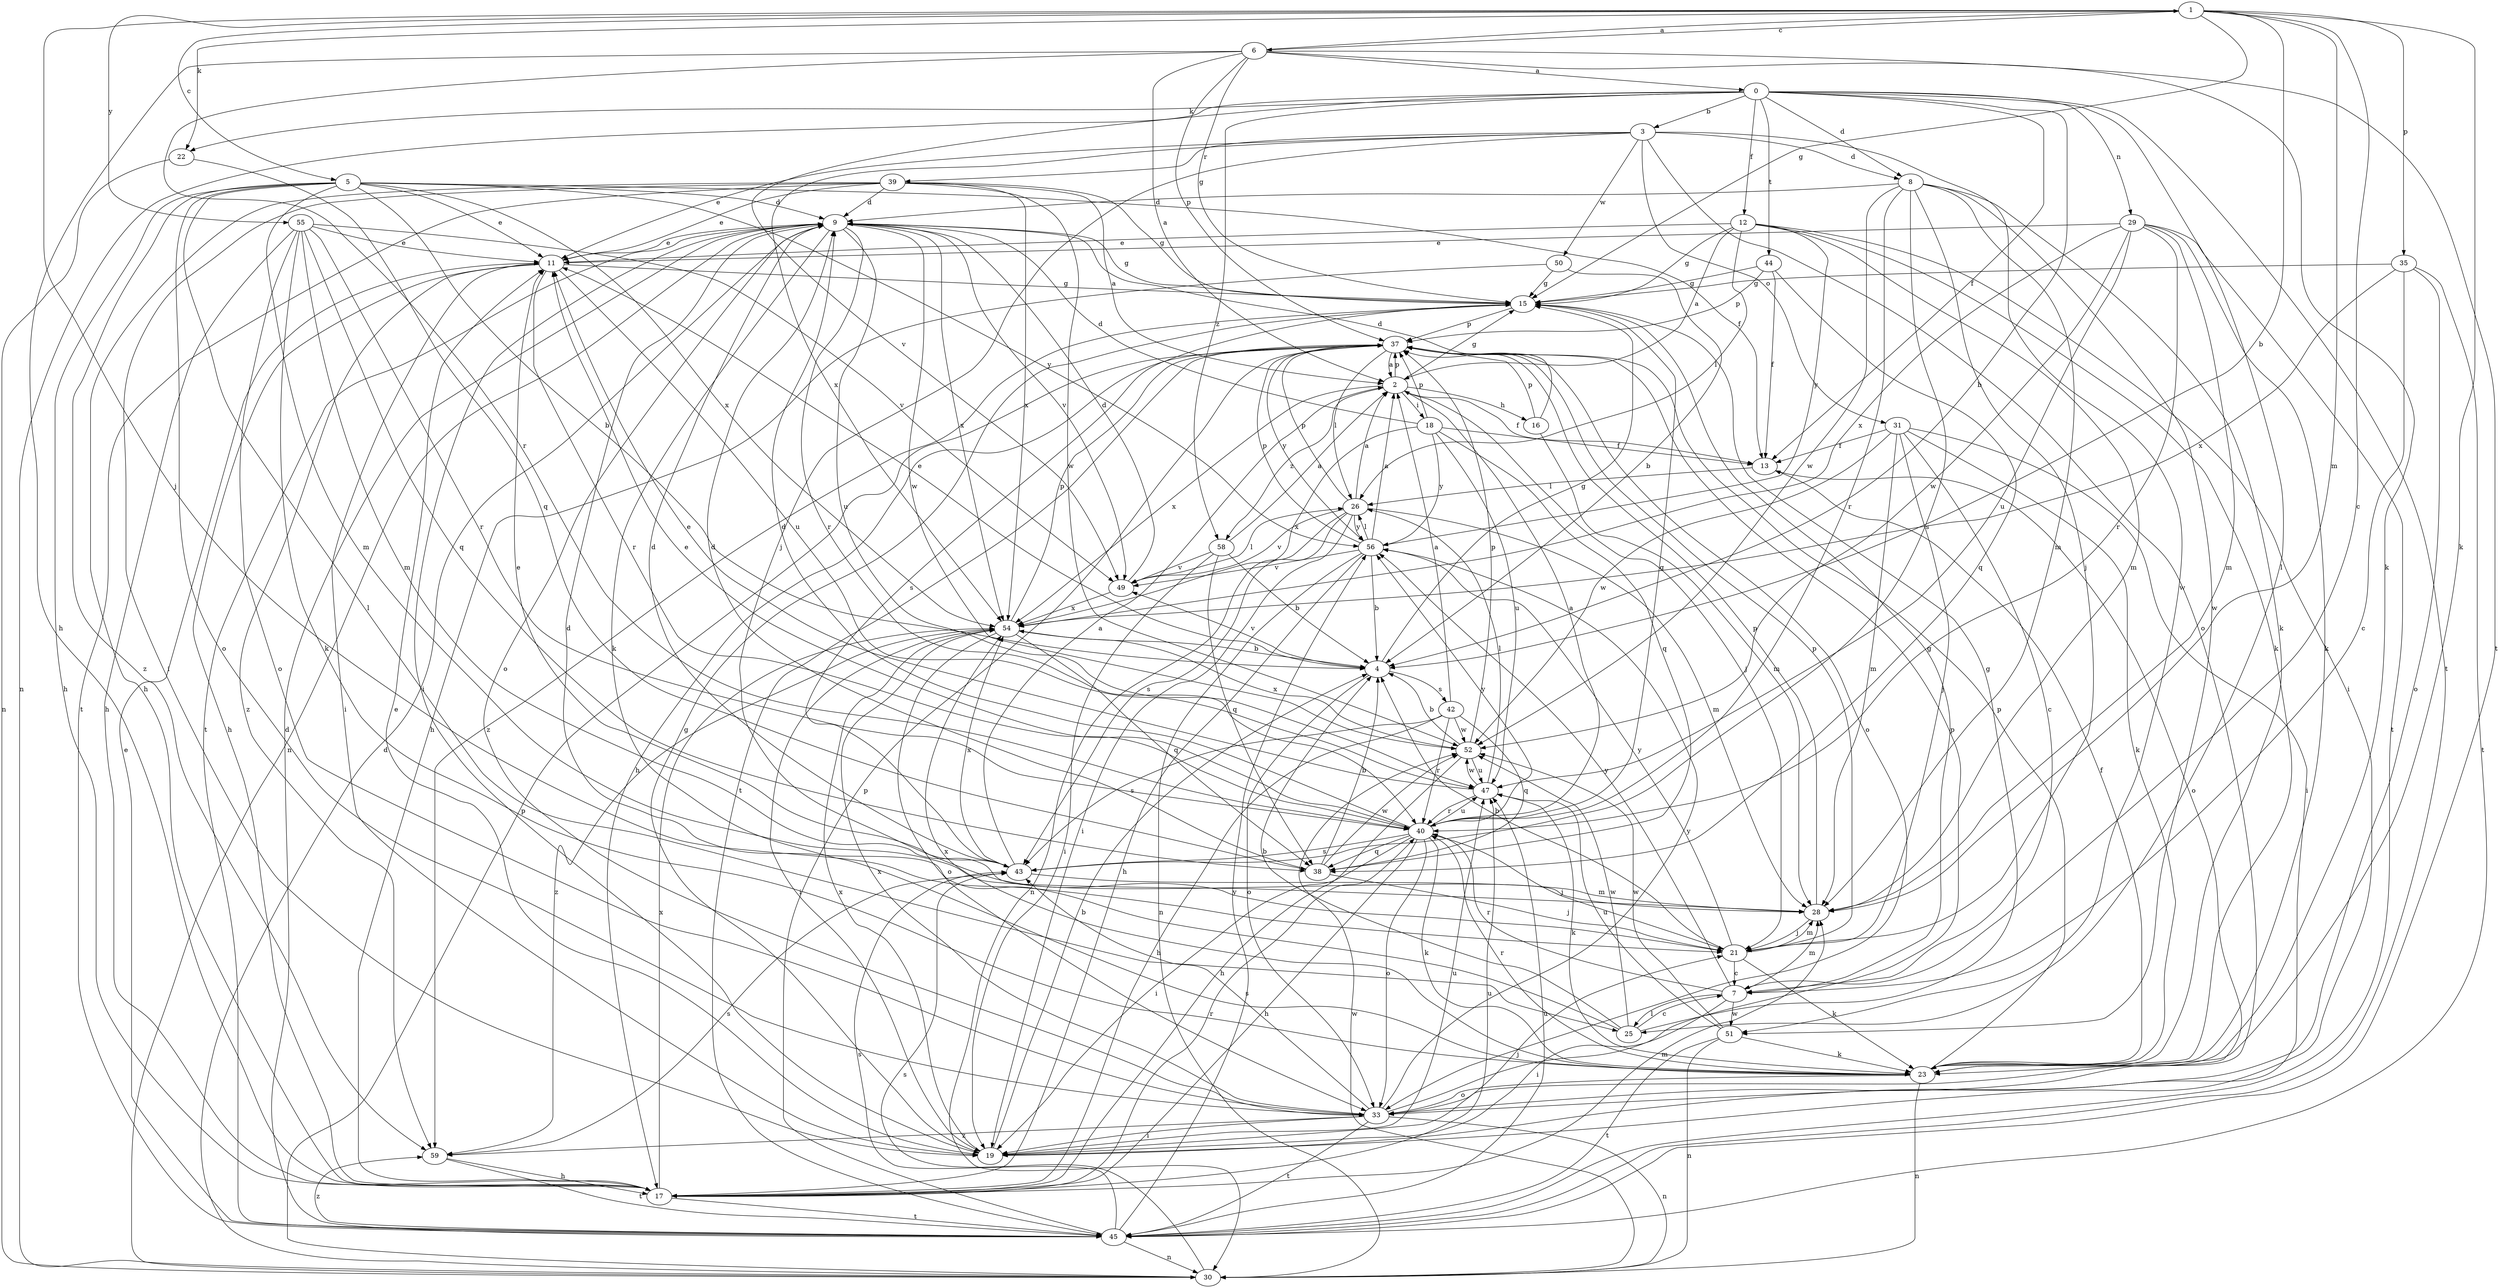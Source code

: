 strict digraph  {
0;
1;
2;
3;
4;
5;
6;
7;
8;
9;
11;
12;
13;
15;
16;
17;
18;
19;
21;
22;
23;
25;
26;
28;
29;
30;
31;
33;
35;
37;
38;
39;
40;
42;
43;
44;
45;
47;
49;
50;
51;
52;
54;
55;
56;
58;
59;
0 -> 3  [label=b];
0 -> 4  [label=b];
0 -> 8  [label=d];
0 -> 12  [label=f];
0 -> 13  [label=f];
0 -> 22  [label=k];
0 -> 25  [label=l];
0 -> 29  [label=n];
0 -> 30  [label=n];
0 -> 44  [label=t];
0 -> 45  [label=t];
0 -> 49  [label=v];
0 -> 58  [label=z];
1 -> 4  [label=b];
1 -> 5  [label=c];
1 -> 6  [label=c];
1 -> 7  [label=c];
1 -> 15  [label=g];
1 -> 21  [label=j];
1 -> 22  [label=k];
1 -> 23  [label=k];
1 -> 28  [label=m];
1 -> 35  [label=p];
1 -> 55  [label=y];
2 -> 13  [label=f];
2 -> 15  [label=g];
2 -> 16  [label=h];
2 -> 18  [label=i];
2 -> 21  [label=j];
2 -> 37  [label=p];
2 -> 54  [label=x];
2 -> 58  [label=z];
3 -> 8  [label=d];
3 -> 11  [label=e];
3 -> 21  [label=j];
3 -> 31  [label=o];
3 -> 33  [label=o];
3 -> 39  [label=r];
3 -> 50  [label=w];
3 -> 51  [label=w];
3 -> 54  [label=x];
4 -> 11  [label=e];
4 -> 15  [label=g];
4 -> 33  [label=o];
4 -> 42  [label=s];
4 -> 49  [label=v];
5 -> 4  [label=b];
5 -> 9  [label=d];
5 -> 11  [label=e];
5 -> 13  [label=f];
5 -> 17  [label=h];
5 -> 25  [label=l];
5 -> 28  [label=m];
5 -> 33  [label=o];
5 -> 54  [label=x];
5 -> 56  [label=y];
5 -> 59  [label=z];
6 -> 0  [label=a];
6 -> 1  [label=a];
6 -> 2  [label=a];
6 -> 15  [label=g];
6 -> 17  [label=h];
6 -> 23  [label=k];
6 -> 37  [label=p];
6 -> 40  [label=r];
6 -> 45  [label=t];
7 -> 15  [label=g];
7 -> 19  [label=i];
7 -> 25  [label=l];
7 -> 28  [label=m];
7 -> 40  [label=r];
7 -> 51  [label=w];
7 -> 56  [label=y];
8 -> 9  [label=d];
8 -> 21  [label=j];
8 -> 23  [label=k];
8 -> 28  [label=m];
8 -> 40  [label=r];
8 -> 43  [label=s];
8 -> 51  [label=w];
8 -> 52  [label=w];
9 -> 11  [label=e];
9 -> 15  [label=g];
9 -> 19  [label=i];
9 -> 23  [label=k];
9 -> 30  [label=n];
9 -> 33  [label=o];
9 -> 40  [label=r];
9 -> 45  [label=t];
9 -> 47  [label=u];
9 -> 49  [label=v];
9 -> 52  [label=w];
9 -> 54  [label=x];
11 -> 15  [label=g];
11 -> 17  [label=h];
11 -> 19  [label=i];
11 -> 40  [label=r];
11 -> 47  [label=u];
11 -> 59  [label=z];
12 -> 2  [label=a];
12 -> 11  [label=e];
12 -> 15  [label=g];
12 -> 19  [label=i];
12 -> 23  [label=k];
12 -> 26  [label=l];
12 -> 28  [label=m];
12 -> 56  [label=y];
13 -> 26  [label=l];
13 -> 33  [label=o];
15 -> 37  [label=p];
15 -> 43  [label=s];
15 -> 59  [label=z];
16 -> 9  [label=d];
16 -> 28  [label=m];
16 -> 37  [label=p];
17 -> 28  [label=m];
17 -> 40  [label=r];
17 -> 45  [label=t];
17 -> 47  [label=u];
17 -> 54  [label=x];
18 -> 9  [label=d];
18 -> 13  [label=f];
18 -> 37  [label=p];
18 -> 38  [label=q];
18 -> 47  [label=u];
18 -> 54  [label=x];
18 -> 56  [label=y];
19 -> 4  [label=b];
19 -> 11  [label=e];
19 -> 15  [label=g];
19 -> 21  [label=j];
19 -> 47  [label=u];
19 -> 54  [label=x];
21 -> 4  [label=b];
21 -> 7  [label=c];
21 -> 23  [label=k];
21 -> 28  [label=m];
21 -> 37  [label=p];
21 -> 56  [label=y];
22 -> 30  [label=n];
22 -> 38  [label=q];
23 -> 13  [label=f];
23 -> 30  [label=n];
23 -> 33  [label=o];
23 -> 37  [label=p];
23 -> 40  [label=r];
23 -> 54  [label=x];
25 -> 4  [label=b];
25 -> 7  [label=c];
25 -> 9  [label=d];
25 -> 15  [label=g];
25 -> 52  [label=w];
26 -> 2  [label=a];
26 -> 19  [label=i];
26 -> 28  [label=m];
26 -> 30  [label=n];
26 -> 37  [label=p];
26 -> 43  [label=s];
26 -> 49  [label=v];
26 -> 56  [label=y];
28 -> 21  [label=j];
28 -> 37  [label=p];
29 -> 11  [label=e];
29 -> 23  [label=k];
29 -> 28  [label=m];
29 -> 40  [label=r];
29 -> 45  [label=t];
29 -> 47  [label=u];
29 -> 52  [label=w];
29 -> 54  [label=x];
30 -> 9  [label=d];
30 -> 37  [label=p];
30 -> 43  [label=s];
30 -> 52  [label=w];
31 -> 7  [label=c];
31 -> 13  [label=f];
31 -> 19  [label=i];
31 -> 21  [label=j];
31 -> 23  [label=k];
31 -> 28  [label=m];
31 -> 52  [label=w];
33 -> 19  [label=i];
33 -> 30  [label=n];
33 -> 37  [label=p];
33 -> 43  [label=s];
33 -> 45  [label=t];
33 -> 54  [label=x];
33 -> 56  [label=y];
33 -> 59  [label=z];
35 -> 7  [label=c];
35 -> 15  [label=g];
35 -> 33  [label=o];
35 -> 45  [label=t];
35 -> 54  [label=x];
37 -> 2  [label=a];
37 -> 17  [label=h];
37 -> 26  [label=l];
37 -> 33  [label=o];
37 -> 45  [label=t];
37 -> 56  [label=y];
38 -> 4  [label=b];
38 -> 9  [label=d];
38 -> 21  [label=j];
38 -> 52  [label=w];
39 -> 2  [label=a];
39 -> 9  [label=d];
39 -> 11  [label=e];
39 -> 15  [label=g];
39 -> 17  [label=h];
39 -> 19  [label=i];
39 -> 45  [label=t];
39 -> 52  [label=w];
39 -> 54  [label=x];
40 -> 2  [label=a];
40 -> 9  [label=d];
40 -> 11  [label=e];
40 -> 15  [label=g];
40 -> 17  [label=h];
40 -> 19  [label=i];
40 -> 21  [label=j];
40 -> 23  [label=k];
40 -> 33  [label=o];
40 -> 38  [label=q];
40 -> 43  [label=s];
40 -> 47  [label=u];
40 -> 56  [label=y];
42 -> 2  [label=a];
42 -> 17  [label=h];
42 -> 38  [label=q];
42 -> 40  [label=r];
42 -> 43  [label=s];
42 -> 52  [label=w];
43 -> 2  [label=a];
43 -> 9  [label=d];
43 -> 11  [label=e];
43 -> 28  [label=m];
43 -> 54  [label=x];
44 -> 13  [label=f];
44 -> 15  [label=g];
44 -> 37  [label=p];
44 -> 38  [label=q];
45 -> 9  [label=d];
45 -> 11  [label=e];
45 -> 30  [label=n];
45 -> 37  [label=p];
45 -> 43  [label=s];
45 -> 47  [label=u];
45 -> 56  [label=y];
45 -> 59  [label=z];
47 -> 11  [label=e];
47 -> 23  [label=k];
47 -> 26  [label=l];
47 -> 40  [label=r];
47 -> 52  [label=w];
49 -> 9  [label=d];
49 -> 26  [label=l];
49 -> 54  [label=x];
50 -> 4  [label=b];
50 -> 15  [label=g];
50 -> 17  [label=h];
51 -> 23  [label=k];
51 -> 30  [label=n];
51 -> 45  [label=t];
51 -> 47  [label=u];
51 -> 52  [label=w];
52 -> 4  [label=b];
52 -> 17  [label=h];
52 -> 37  [label=p];
52 -> 47  [label=u];
52 -> 54  [label=x];
54 -> 4  [label=b];
54 -> 19  [label=i];
54 -> 33  [label=o];
54 -> 37  [label=p];
54 -> 38  [label=q];
54 -> 59  [label=z];
55 -> 11  [label=e];
55 -> 17  [label=h];
55 -> 23  [label=k];
55 -> 28  [label=m];
55 -> 33  [label=o];
55 -> 38  [label=q];
55 -> 40  [label=r];
55 -> 49  [label=v];
56 -> 2  [label=a];
56 -> 4  [label=b];
56 -> 17  [label=h];
56 -> 26  [label=l];
56 -> 30  [label=n];
56 -> 37  [label=p];
56 -> 49  [label=v];
58 -> 2  [label=a];
58 -> 4  [label=b];
58 -> 19  [label=i];
58 -> 38  [label=q];
58 -> 49  [label=v];
59 -> 17  [label=h];
59 -> 43  [label=s];
59 -> 45  [label=t];
}
